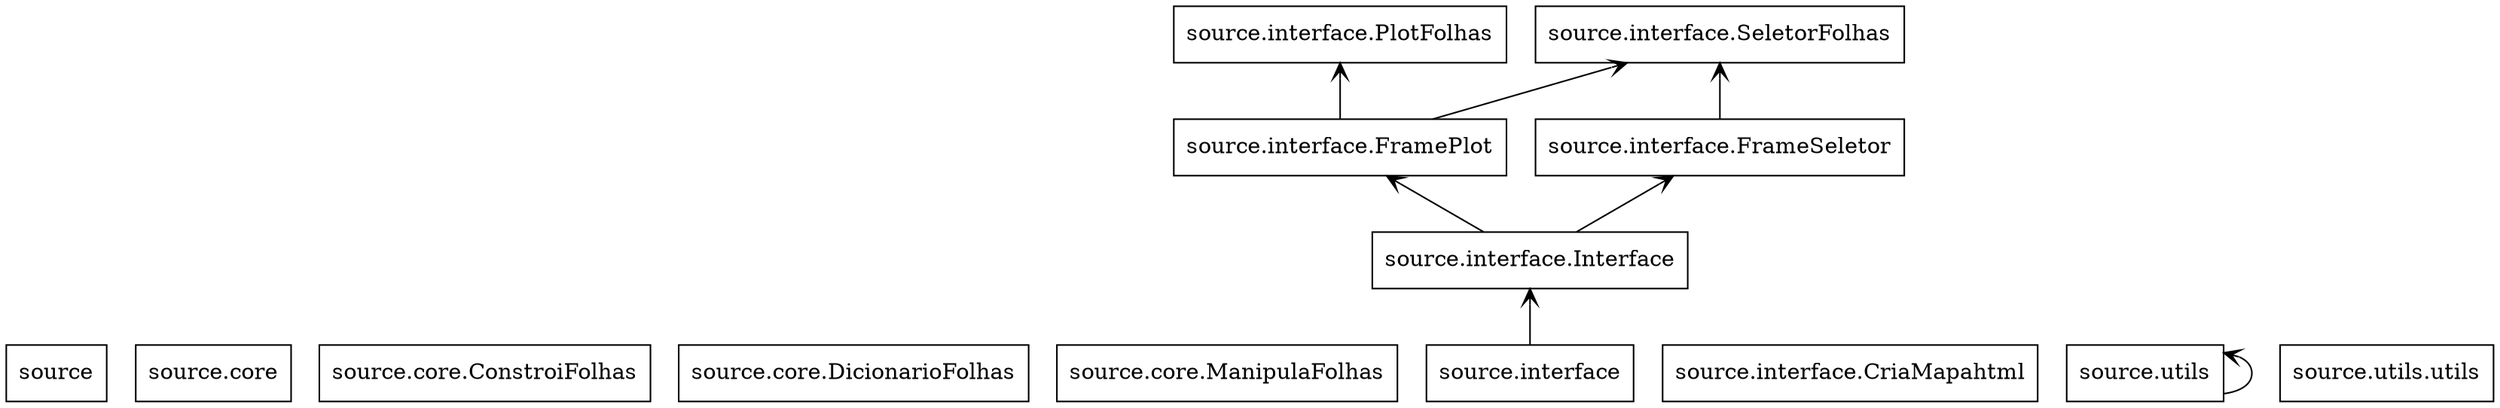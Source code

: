 digraph "packages_PreditorTerra" {
rankdir=BT
charset="utf-8"
"source" [color="black", label=<source>, shape="box", style="solid"];
"source.core" [color="black", label=<source.core>, shape="box", style="solid"];
"source.core.ConstroiFolhas" [color="black", label=<source.core.ConstroiFolhas>, shape="box", style="solid"];
"source.core.DicionarioFolhas" [color="black", label=<source.core.DicionarioFolhas>, shape="box", style="solid"];
"source.core.ManipulaFolhas" [color="black", label=<source.core.ManipulaFolhas>, shape="box", style="solid"];
"source.interface" [color="black", label=<source.interface>, shape="box", style="solid"];
"source.interface.CriaMapahtml" [color="black", label=<source.interface.CriaMapahtml>, shape="box", style="solid"];
"source.interface.FramePlot" [color="black", label=<source.interface.FramePlot>, shape="box", style="solid"];
"source.interface.FrameSeletor" [color="black", label=<source.interface.FrameSeletor>, shape="box", style="solid"];
"source.interface.Interface" [color="black", label=<source.interface.Interface>, shape="box", style="solid"];
"source.interface.PlotFolhas" [color="black", label=<source.interface.PlotFolhas>, shape="box", style="solid"];
"source.interface.SeletorFolhas" [color="black", label=<source.interface.SeletorFolhas>, shape="box", style="solid"];
"source.utils" [color="black", label=<source.utils>, shape="box", style="solid"];
"source.utils.utils" [color="black", label=<source.utils.utils>, shape="box", style="solid"];
"source.interface" -> "source.interface.Interface" [arrowhead="open", arrowtail="none"];
"source.interface.FramePlot" -> "source.interface.PlotFolhas" [arrowhead="open", arrowtail="none"];
"source.interface.FramePlot" -> "source.interface.SeletorFolhas" [arrowhead="open", arrowtail="none"];
"source.interface.FrameSeletor" -> "source.interface.SeletorFolhas" [arrowhead="open", arrowtail="none"];
"source.interface.Interface" -> "source.interface.FramePlot" [arrowhead="open", arrowtail="none"];
"source.interface.Interface" -> "source.interface.FrameSeletor" [arrowhead="open", arrowtail="none"];
"source.utils" -> "source.utils" [arrowhead="open", arrowtail="none"];
}
